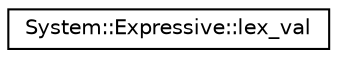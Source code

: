 digraph G
{
  edge [fontname="Helvetica",fontsize="10",labelfontname="Helvetica",labelfontsize="10"];
  node [fontname="Helvetica",fontsize="10",shape=record];
  rankdir="LR";
  Node1 [label="System::Expressive::lex_val",height=0.2,width=0.4,color="black", fillcolor="white", style="filled",URL="$struct_system_1_1_expressive_1_1lex__val.html"];
}
